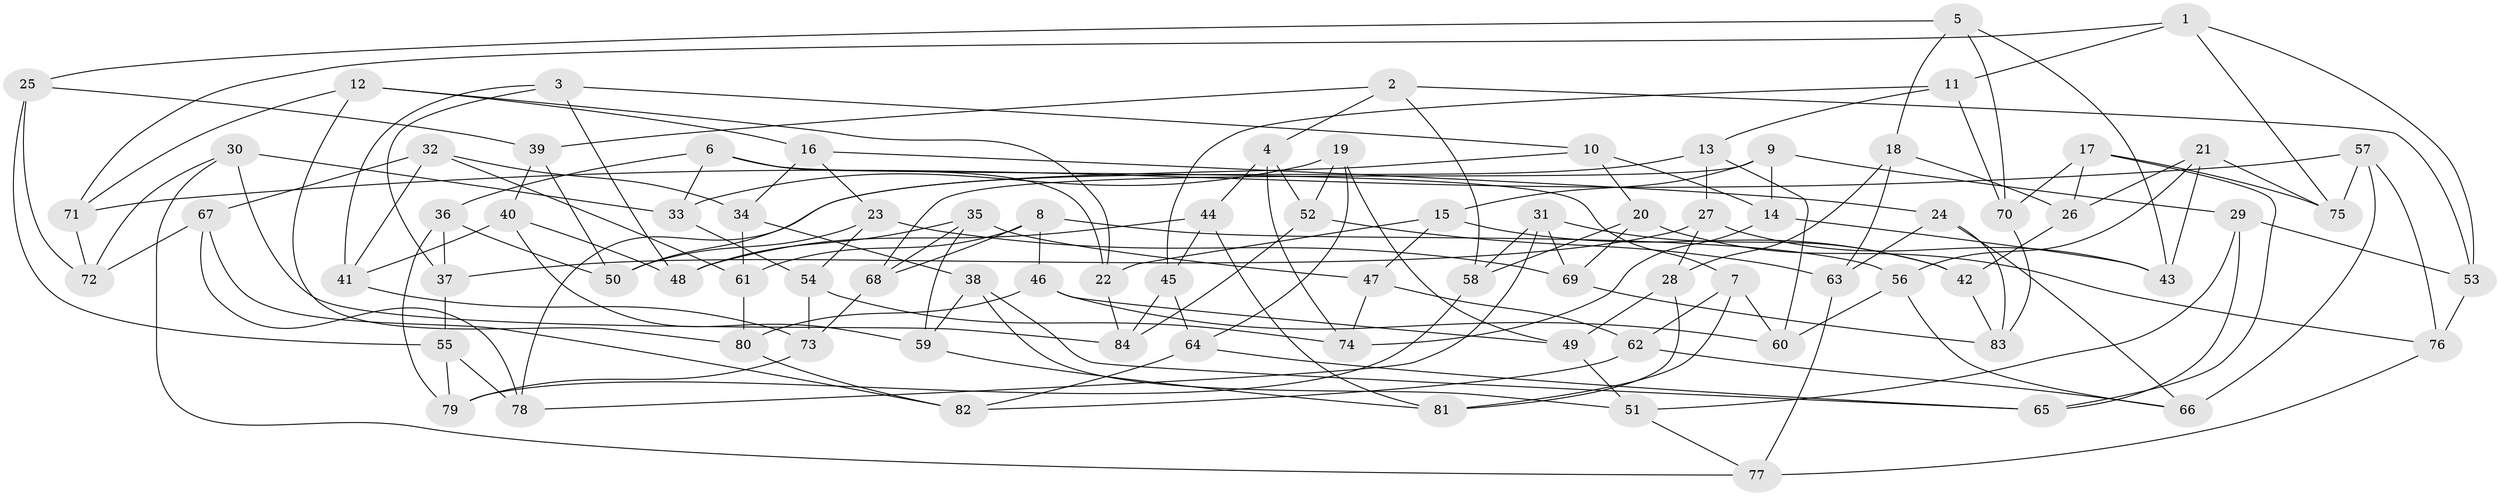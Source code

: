 // coarse degree distribution, {6: 0.38, 4: 0.34, 5: 0.26, 3: 0.02}
// Generated by graph-tools (version 1.1) at 2025/38/03/04/25 23:38:11]
// undirected, 84 vertices, 168 edges
graph export_dot {
  node [color=gray90,style=filled];
  1;
  2;
  3;
  4;
  5;
  6;
  7;
  8;
  9;
  10;
  11;
  12;
  13;
  14;
  15;
  16;
  17;
  18;
  19;
  20;
  21;
  22;
  23;
  24;
  25;
  26;
  27;
  28;
  29;
  30;
  31;
  32;
  33;
  34;
  35;
  36;
  37;
  38;
  39;
  40;
  41;
  42;
  43;
  44;
  45;
  46;
  47;
  48;
  49;
  50;
  51;
  52;
  53;
  54;
  55;
  56;
  57;
  58;
  59;
  60;
  61;
  62;
  63;
  64;
  65;
  66;
  67;
  68;
  69;
  70;
  71;
  72;
  73;
  74;
  75;
  76;
  77;
  78;
  79;
  80;
  81;
  82;
  83;
  84;
  1 -- 53;
  1 -- 11;
  1 -- 75;
  1 -- 71;
  2 -- 39;
  2 -- 58;
  2 -- 4;
  2 -- 53;
  3 -- 48;
  3 -- 37;
  3 -- 41;
  3 -- 10;
  4 -- 74;
  4 -- 52;
  4 -- 44;
  5 -- 43;
  5 -- 70;
  5 -- 18;
  5 -- 25;
  6 -- 36;
  6 -- 7;
  6 -- 33;
  6 -- 22;
  7 -- 60;
  7 -- 62;
  7 -- 81;
  8 -- 56;
  8 -- 61;
  8 -- 68;
  8 -- 46;
  9 -- 68;
  9 -- 14;
  9 -- 15;
  9 -- 29;
  10 -- 50;
  10 -- 20;
  10 -- 14;
  11 -- 13;
  11 -- 45;
  11 -- 70;
  12 -- 16;
  12 -- 71;
  12 -- 22;
  12 -- 80;
  13 -- 60;
  13 -- 78;
  13 -- 27;
  14 -- 74;
  14 -- 43;
  15 -- 22;
  15 -- 42;
  15 -- 47;
  16 -- 23;
  16 -- 34;
  16 -- 24;
  17 -- 75;
  17 -- 65;
  17 -- 70;
  17 -- 26;
  18 -- 28;
  18 -- 26;
  18 -- 63;
  19 -- 33;
  19 -- 64;
  19 -- 52;
  19 -- 49;
  20 -- 58;
  20 -- 69;
  20 -- 76;
  21 -- 43;
  21 -- 75;
  21 -- 26;
  21 -- 56;
  22 -- 84;
  23 -- 50;
  23 -- 54;
  23 -- 69;
  24 -- 83;
  24 -- 63;
  24 -- 66;
  25 -- 72;
  25 -- 39;
  25 -- 55;
  26 -- 42;
  27 -- 37;
  27 -- 28;
  27 -- 43;
  28 -- 49;
  28 -- 81;
  29 -- 65;
  29 -- 51;
  29 -- 53;
  30 -- 77;
  30 -- 33;
  30 -- 84;
  30 -- 72;
  31 -- 78;
  31 -- 69;
  31 -- 58;
  31 -- 42;
  32 -- 34;
  32 -- 41;
  32 -- 67;
  32 -- 61;
  33 -- 54;
  34 -- 38;
  34 -- 61;
  35 -- 47;
  35 -- 48;
  35 -- 68;
  35 -- 59;
  36 -- 50;
  36 -- 37;
  36 -- 79;
  37 -- 55;
  38 -- 65;
  38 -- 59;
  38 -- 51;
  39 -- 40;
  39 -- 50;
  40 -- 48;
  40 -- 41;
  40 -- 59;
  41 -- 73;
  42 -- 83;
  44 -- 81;
  44 -- 45;
  44 -- 48;
  45 -- 64;
  45 -- 84;
  46 -- 60;
  46 -- 80;
  46 -- 49;
  47 -- 62;
  47 -- 74;
  49 -- 51;
  51 -- 77;
  52 -- 84;
  52 -- 63;
  53 -- 76;
  54 -- 73;
  54 -- 74;
  55 -- 78;
  55 -- 79;
  56 -- 66;
  56 -- 60;
  57 -- 71;
  57 -- 75;
  57 -- 76;
  57 -- 66;
  58 -- 79;
  59 -- 81;
  61 -- 80;
  62 -- 82;
  62 -- 66;
  63 -- 77;
  64 -- 65;
  64 -- 82;
  67 -- 72;
  67 -- 82;
  67 -- 78;
  68 -- 73;
  69 -- 83;
  70 -- 83;
  71 -- 72;
  73 -- 79;
  76 -- 77;
  80 -- 82;
}
